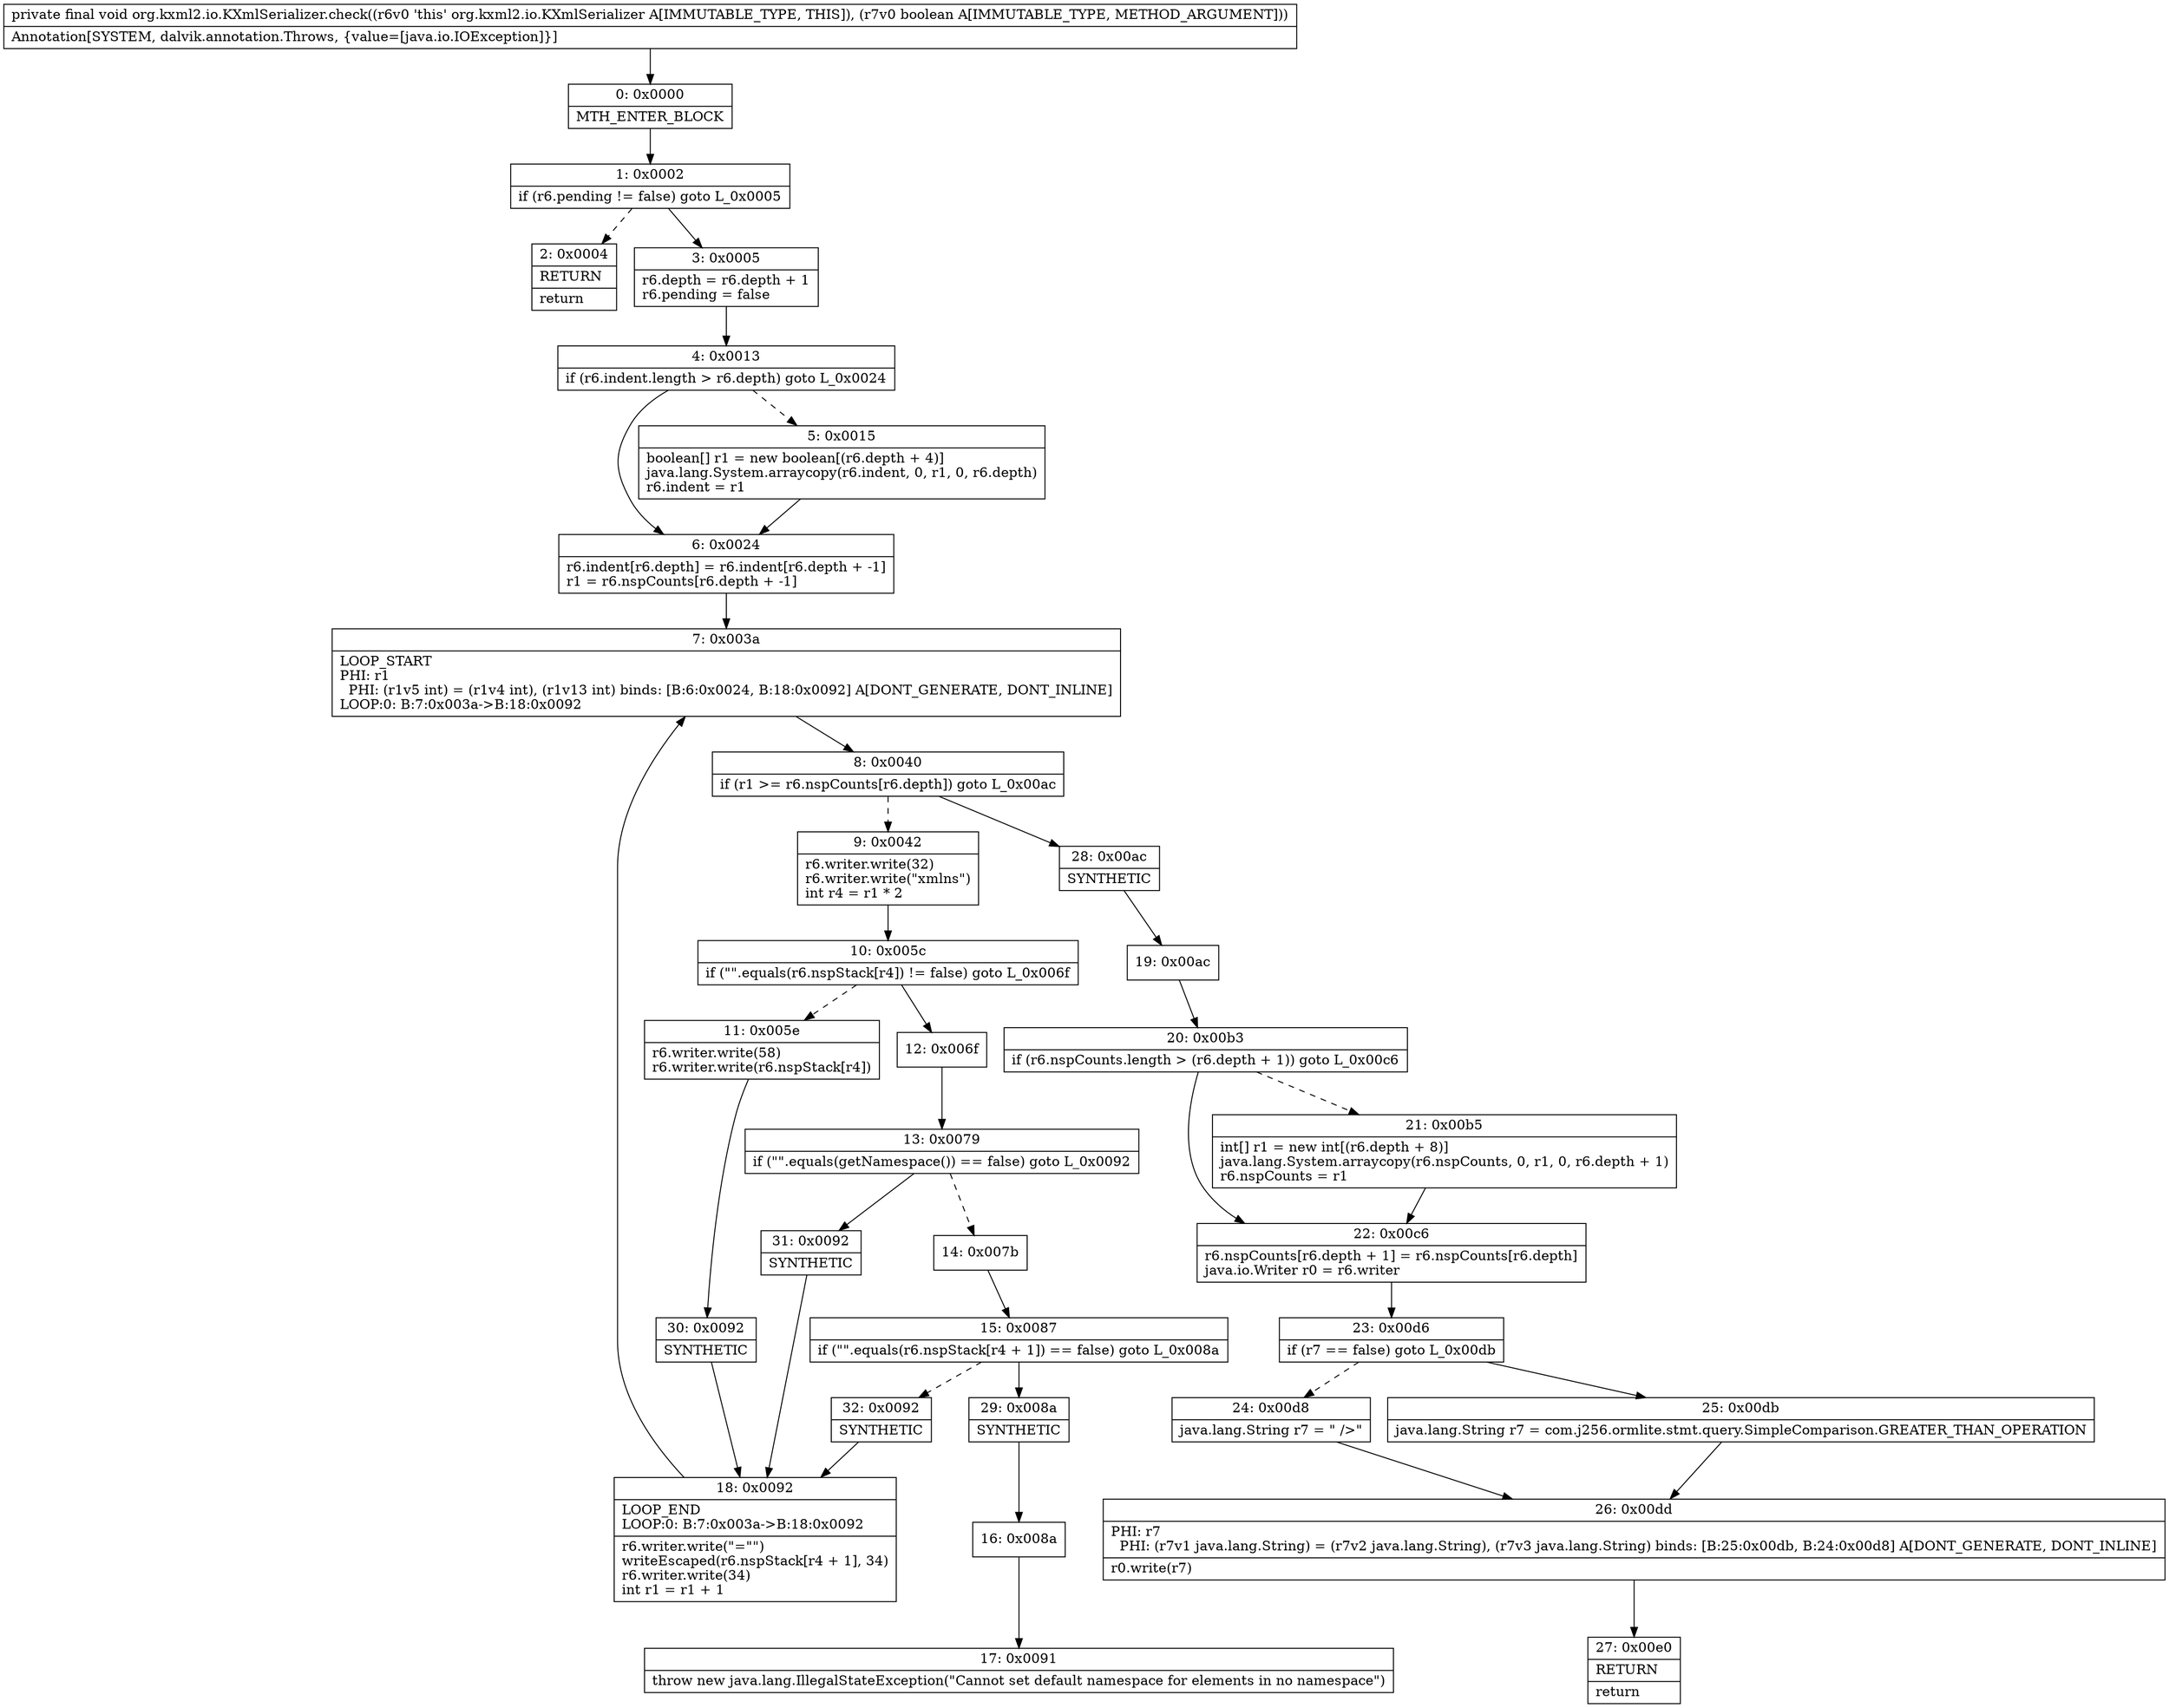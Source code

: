 digraph "CFG fororg.kxml2.io.KXmlSerializer.check(Z)V" {
Node_0 [shape=record,label="{0\:\ 0x0000|MTH_ENTER_BLOCK\l}"];
Node_1 [shape=record,label="{1\:\ 0x0002|if (r6.pending != false) goto L_0x0005\l}"];
Node_2 [shape=record,label="{2\:\ 0x0004|RETURN\l|return\l}"];
Node_3 [shape=record,label="{3\:\ 0x0005|r6.depth = r6.depth + 1\lr6.pending = false\l}"];
Node_4 [shape=record,label="{4\:\ 0x0013|if (r6.indent.length \> r6.depth) goto L_0x0024\l}"];
Node_5 [shape=record,label="{5\:\ 0x0015|boolean[] r1 = new boolean[(r6.depth + 4)]\ljava.lang.System.arraycopy(r6.indent, 0, r1, 0, r6.depth)\lr6.indent = r1\l}"];
Node_6 [shape=record,label="{6\:\ 0x0024|r6.indent[r6.depth] = r6.indent[r6.depth + \-1]\lr1 = r6.nspCounts[r6.depth + \-1]\l}"];
Node_7 [shape=record,label="{7\:\ 0x003a|LOOP_START\lPHI: r1 \l  PHI: (r1v5 int) = (r1v4 int), (r1v13 int) binds: [B:6:0x0024, B:18:0x0092] A[DONT_GENERATE, DONT_INLINE]\lLOOP:0: B:7:0x003a\-\>B:18:0x0092\l}"];
Node_8 [shape=record,label="{8\:\ 0x0040|if (r1 \>= r6.nspCounts[r6.depth]) goto L_0x00ac\l}"];
Node_9 [shape=record,label="{9\:\ 0x0042|r6.writer.write(32)\lr6.writer.write(\"xmlns\")\lint r4 = r1 * 2\l}"];
Node_10 [shape=record,label="{10\:\ 0x005c|if (\"\".equals(r6.nspStack[r4]) != false) goto L_0x006f\l}"];
Node_11 [shape=record,label="{11\:\ 0x005e|r6.writer.write(58)\lr6.writer.write(r6.nspStack[r4])\l}"];
Node_12 [shape=record,label="{12\:\ 0x006f}"];
Node_13 [shape=record,label="{13\:\ 0x0079|if (\"\".equals(getNamespace()) == false) goto L_0x0092\l}"];
Node_14 [shape=record,label="{14\:\ 0x007b}"];
Node_15 [shape=record,label="{15\:\ 0x0087|if (\"\".equals(r6.nspStack[r4 + 1]) == false) goto L_0x008a\l}"];
Node_16 [shape=record,label="{16\:\ 0x008a}"];
Node_17 [shape=record,label="{17\:\ 0x0091|throw new java.lang.IllegalStateException(\"Cannot set default namespace for elements in no namespace\")\l}"];
Node_18 [shape=record,label="{18\:\ 0x0092|LOOP_END\lLOOP:0: B:7:0x003a\-\>B:18:0x0092\l|r6.writer.write(\"=\"\")\lwriteEscaped(r6.nspStack[r4 + 1], 34)\lr6.writer.write(34)\lint r1 = r1 + 1\l}"];
Node_19 [shape=record,label="{19\:\ 0x00ac}"];
Node_20 [shape=record,label="{20\:\ 0x00b3|if (r6.nspCounts.length \> (r6.depth + 1)) goto L_0x00c6\l}"];
Node_21 [shape=record,label="{21\:\ 0x00b5|int[] r1 = new int[(r6.depth + 8)]\ljava.lang.System.arraycopy(r6.nspCounts, 0, r1, 0, r6.depth + 1)\lr6.nspCounts = r1\l}"];
Node_22 [shape=record,label="{22\:\ 0x00c6|r6.nspCounts[r6.depth + 1] = r6.nspCounts[r6.depth]\ljava.io.Writer r0 = r6.writer\l}"];
Node_23 [shape=record,label="{23\:\ 0x00d6|if (r7 == false) goto L_0x00db\l}"];
Node_24 [shape=record,label="{24\:\ 0x00d8|java.lang.String r7 = \" \/\>\"\l}"];
Node_25 [shape=record,label="{25\:\ 0x00db|java.lang.String r7 = com.j256.ormlite.stmt.query.SimpleComparison.GREATER_THAN_OPERATION\l}"];
Node_26 [shape=record,label="{26\:\ 0x00dd|PHI: r7 \l  PHI: (r7v1 java.lang.String) = (r7v2 java.lang.String), (r7v3 java.lang.String) binds: [B:25:0x00db, B:24:0x00d8] A[DONT_GENERATE, DONT_INLINE]\l|r0.write(r7)\l}"];
Node_27 [shape=record,label="{27\:\ 0x00e0|RETURN\l|return\l}"];
Node_28 [shape=record,label="{28\:\ 0x00ac|SYNTHETIC\l}"];
Node_29 [shape=record,label="{29\:\ 0x008a|SYNTHETIC\l}"];
Node_30 [shape=record,label="{30\:\ 0x0092|SYNTHETIC\l}"];
Node_31 [shape=record,label="{31\:\ 0x0092|SYNTHETIC\l}"];
Node_32 [shape=record,label="{32\:\ 0x0092|SYNTHETIC\l}"];
MethodNode[shape=record,label="{private final void org.kxml2.io.KXmlSerializer.check((r6v0 'this' org.kxml2.io.KXmlSerializer A[IMMUTABLE_TYPE, THIS]), (r7v0 boolean A[IMMUTABLE_TYPE, METHOD_ARGUMENT]))  | Annotation[SYSTEM, dalvik.annotation.Throws, \{value=[java.io.IOException]\}]\l}"];
MethodNode -> Node_0;
Node_0 -> Node_1;
Node_1 -> Node_2[style=dashed];
Node_1 -> Node_3;
Node_3 -> Node_4;
Node_4 -> Node_5[style=dashed];
Node_4 -> Node_6;
Node_5 -> Node_6;
Node_6 -> Node_7;
Node_7 -> Node_8;
Node_8 -> Node_9[style=dashed];
Node_8 -> Node_28;
Node_9 -> Node_10;
Node_10 -> Node_11[style=dashed];
Node_10 -> Node_12;
Node_11 -> Node_30;
Node_12 -> Node_13;
Node_13 -> Node_14[style=dashed];
Node_13 -> Node_31;
Node_14 -> Node_15;
Node_15 -> Node_29;
Node_15 -> Node_32[style=dashed];
Node_16 -> Node_17;
Node_18 -> Node_7;
Node_19 -> Node_20;
Node_20 -> Node_21[style=dashed];
Node_20 -> Node_22;
Node_21 -> Node_22;
Node_22 -> Node_23;
Node_23 -> Node_24[style=dashed];
Node_23 -> Node_25;
Node_24 -> Node_26;
Node_25 -> Node_26;
Node_26 -> Node_27;
Node_28 -> Node_19;
Node_29 -> Node_16;
Node_30 -> Node_18;
Node_31 -> Node_18;
Node_32 -> Node_18;
}

